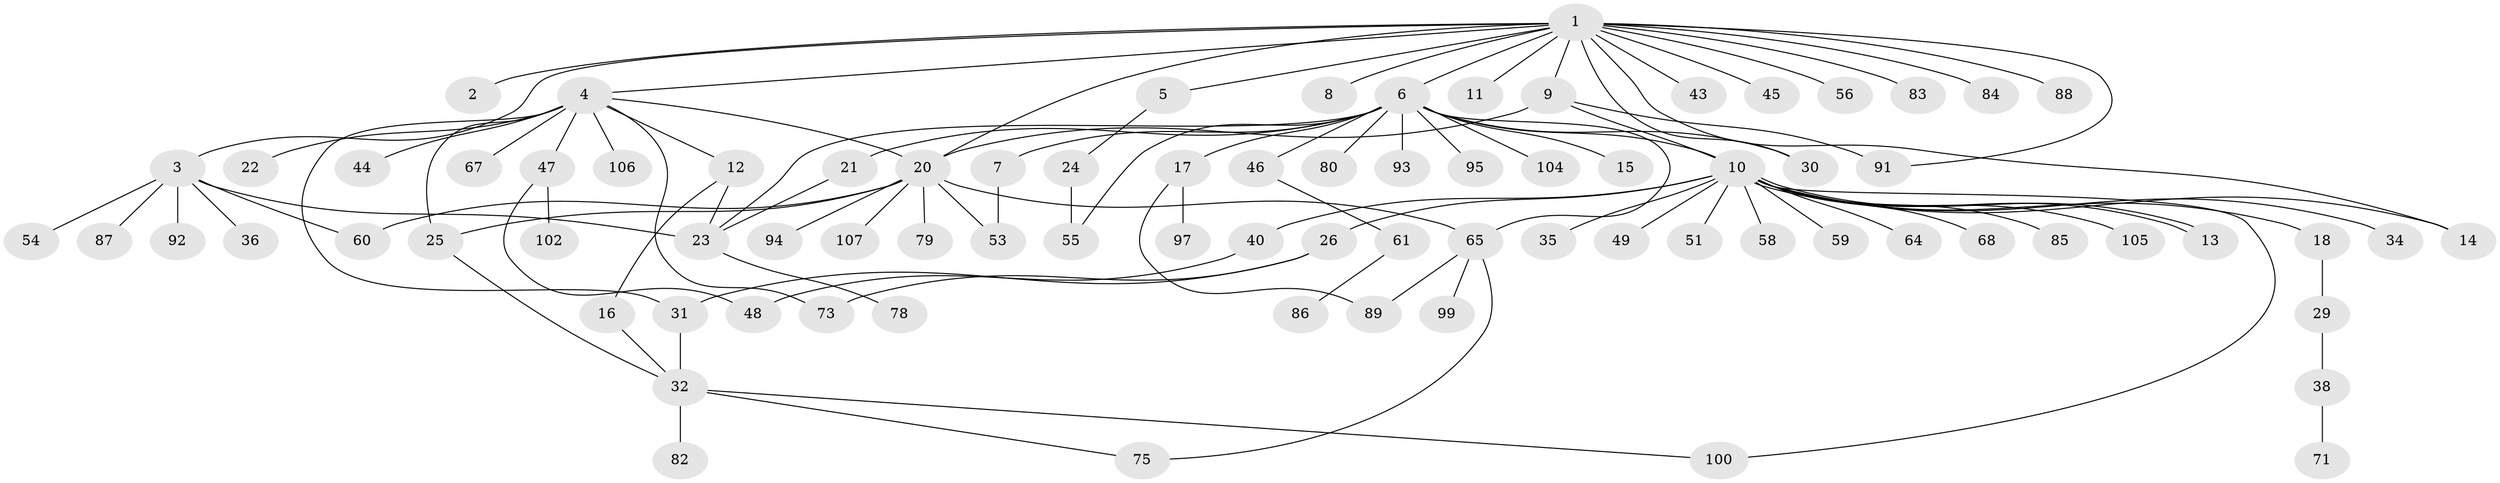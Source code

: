// original degree distribution, {16: 0.018518518518518517, 1: 0.5462962962962963, 8: 0.009259259259259259, 12: 0.009259259259259259, 3: 0.12037037037037036, 17: 0.009259259259259259, 4: 0.05555555555555555, 2: 0.17592592592592593, 6: 0.027777777777777776, 5: 0.018518518518518517, 7: 0.009259259259259259}
// Generated by graph-tools (version 1.1) at 2025/41/03/06/25 10:41:45]
// undirected, 81 vertices, 103 edges
graph export_dot {
graph [start="1"]
  node [color=gray90,style=filled];
  1 [super="+69"];
  2;
  3 [super="+33"];
  4 [super="+57"];
  5 [super="+76"];
  6 [super="+42"];
  7 [super="+72"];
  8;
  9 [super="+19"];
  10 [super="+28"];
  11;
  12 [super="+37"];
  13 [super="+63"];
  14 [super="+52"];
  15;
  16;
  17;
  18 [super="+27"];
  20 [super="+39"];
  21 [super="+103"];
  22;
  23 [super="+62"];
  24;
  25 [super="+108"];
  26 [super="+90"];
  29 [super="+50"];
  30 [super="+96"];
  31 [super="+41"];
  32 [super="+70"];
  34;
  35;
  36;
  38;
  40;
  43;
  44;
  45;
  46;
  47;
  48 [super="+74"];
  49;
  51;
  53 [super="+101"];
  54 [super="+81"];
  55 [super="+66"];
  56;
  58;
  59;
  60;
  61;
  64;
  65 [super="+77"];
  67 [super="+98"];
  68;
  71;
  73;
  75;
  78;
  79;
  80;
  82;
  83;
  84;
  85;
  86;
  87;
  88;
  89;
  91;
  92;
  93;
  94;
  95;
  97;
  99;
  100;
  102;
  104;
  105;
  106;
  107;
  1 -- 2;
  1 -- 3;
  1 -- 4;
  1 -- 5;
  1 -- 6;
  1 -- 8;
  1 -- 9;
  1 -- 11;
  1 -- 30;
  1 -- 43;
  1 -- 45;
  1 -- 56;
  1 -- 83;
  1 -- 84;
  1 -- 88;
  1 -- 91;
  1 -- 14;
  1 -- 20;
  3 -- 36;
  3 -- 54;
  3 -- 60;
  3 -- 87;
  3 -- 92;
  3 -- 23;
  4 -- 12;
  4 -- 20;
  4 -- 22;
  4 -- 25;
  4 -- 44;
  4 -- 47;
  4 -- 67;
  4 -- 73;
  4 -- 106;
  4 -- 31;
  5 -- 24;
  6 -- 7;
  6 -- 10 [weight=2];
  6 -- 15;
  6 -- 17;
  6 -- 21;
  6 -- 23;
  6 -- 30;
  6 -- 46;
  6 -- 55;
  6 -- 80;
  6 -- 93;
  6 -- 95;
  6 -- 104;
  6 -- 65;
  7 -- 53;
  9 -- 10;
  9 -- 20;
  9 -- 91;
  10 -- 13;
  10 -- 13;
  10 -- 14;
  10 -- 18;
  10 -- 26;
  10 -- 34;
  10 -- 49;
  10 -- 51;
  10 -- 59;
  10 -- 64;
  10 -- 68;
  10 -- 85;
  10 -- 100;
  10 -- 35;
  10 -- 58;
  10 -- 40;
  10 -- 105;
  12 -- 16;
  12 -- 23;
  16 -- 32;
  17 -- 89;
  17 -- 97;
  18 -- 29 [weight=2];
  20 -- 25;
  20 -- 65;
  20 -- 79;
  20 -- 107;
  20 -- 53;
  20 -- 60;
  20 -- 94;
  21 -- 23;
  23 -- 78;
  24 -- 55;
  25 -- 32;
  26 -- 31;
  26 -- 73;
  29 -- 38;
  31 -- 32;
  32 -- 75;
  32 -- 82;
  32 -- 100;
  38 -- 71;
  40 -- 48;
  46 -- 61;
  47 -- 48;
  47 -- 102;
  61 -- 86;
  65 -- 99;
  65 -- 89;
  65 -- 75;
}
